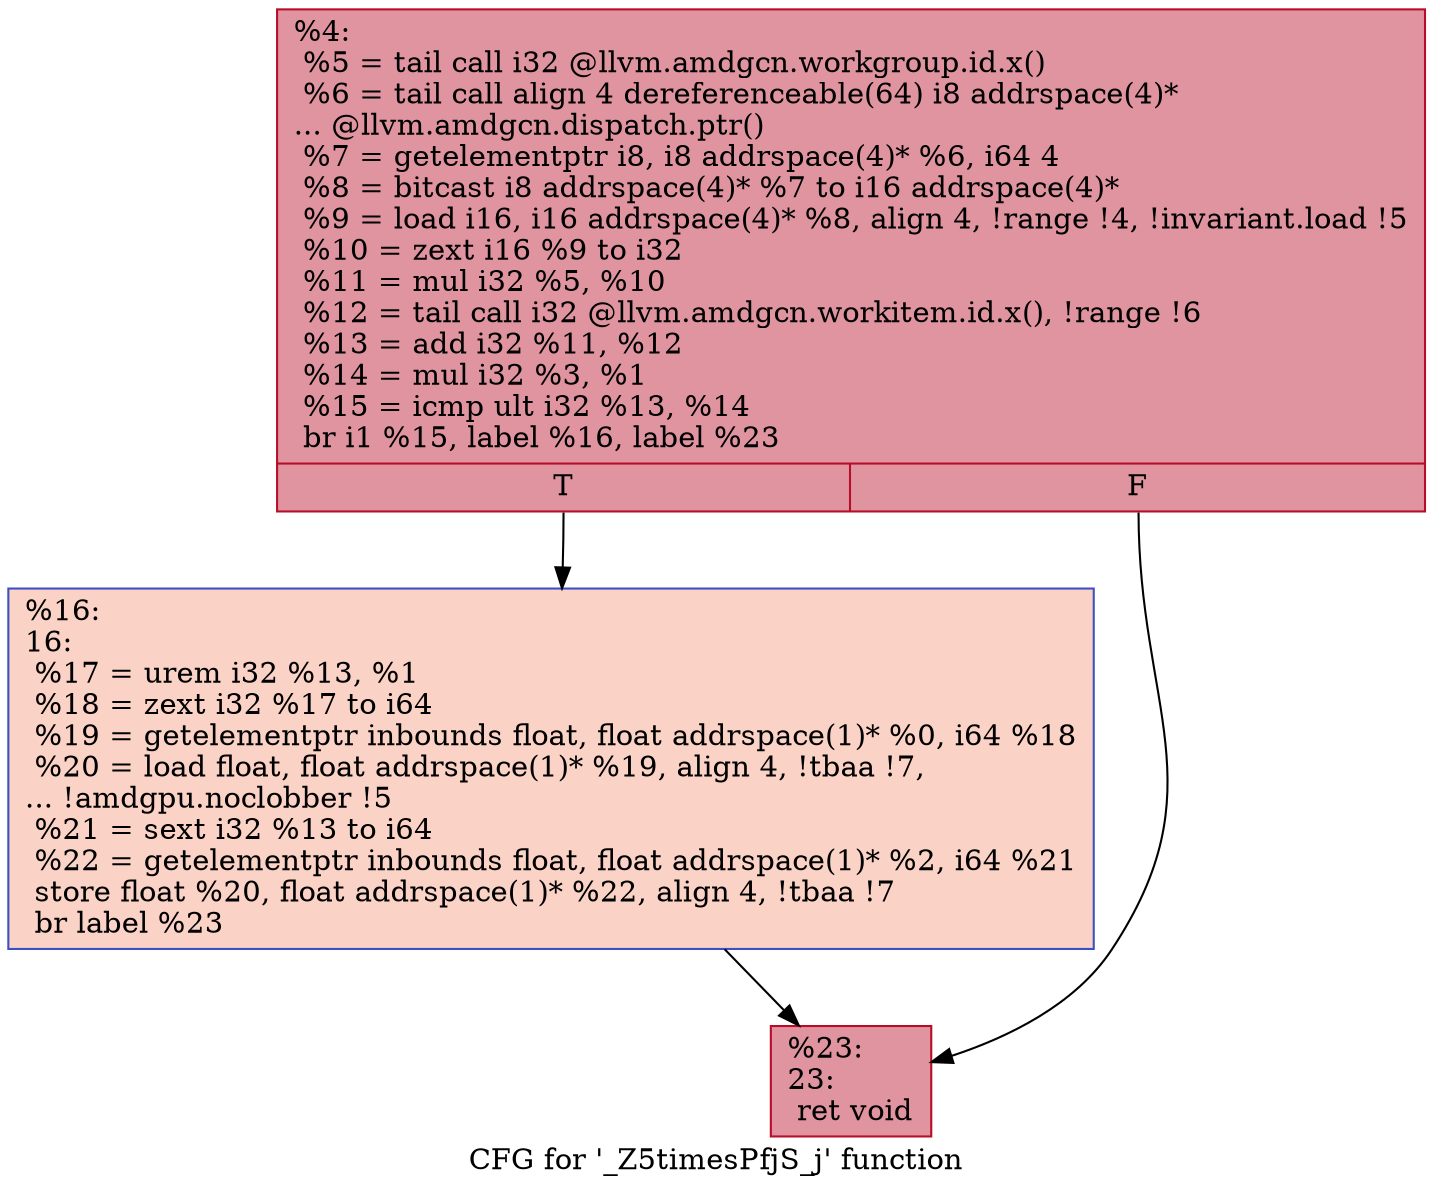 digraph "CFG for '_Z5timesPfjS_j' function" {
	label="CFG for '_Z5timesPfjS_j' function";

	Node0x6425010 [shape=record,color="#b70d28ff", style=filled, fillcolor="#b70d2870",label="{%4:\l  %5 = tail call i32 @llvm.amdgcn.workgroup.id.x()\l  %6 = tail call align 4 dereferenceable(64) i8 addrspace(4)*\l... @llvm.amdgcn.dispatch.ptr()\l  %7 = getelementptr i8, i8 addrspace(4)* %6, i64 4\l  %8 = bitcast i8 addrspace(4)* %7 to i16 addrspace(4)*\l  %9 = load i16, i16 addrspace(4)* %8, align 4, !range !4, !invariant.load !5\l  %10 = zext i16 %9 to i32\l  %11 = mul i32 %5, %10\l  %12 = tail call i32 @llvm.amdgcn.workitem.id.x(), !range !6\l  %13 = add i32 %11, %12\l  %14 = mul i32 %3, %1\l  %15 = icmp ult i32 %13, %14\l  br i1 %15, label %16, label %23\l|{<s0>T|<s1>F}}"];
	Node0x6425010:s0 -> Node0x6426fc0;
	Node0x6425010:s1 -> Node0x6427050;
	Node0x6426fc0 [shape=record,color="#3d50c3ff", style=filled, fillcolor="#f59c7d70",label="{%16:\l16:                                               \l  %17 = urem i32 %13, %1\l  %18 = zext i32 %17 to i64\l  %19 = getelementptr inbounds float, float addrspace(1)* %0, i64 %18\l  %20 = load float, float addrspace(1)* %19, align 4, !tbaa !7,\l... !amdgpu.noclobber !5\l  %21 = sext i32 %13 to i64\l  %22 = getelementptr inbounds float, float addrspace(1)* %2, i64 %21\l  store float %20, float addrspace(1)* %22, align 4, !tbaa !7\l  br label %23\l}"];
	Node0x6426fc0 -> Node0x6427050;
	Node0x6427050 [shape=record,color="#b70d28ff", style=filled, fillcolor="#b70d2870",label="{%23:\l23:                                               \l  ret void\l}"];
}
